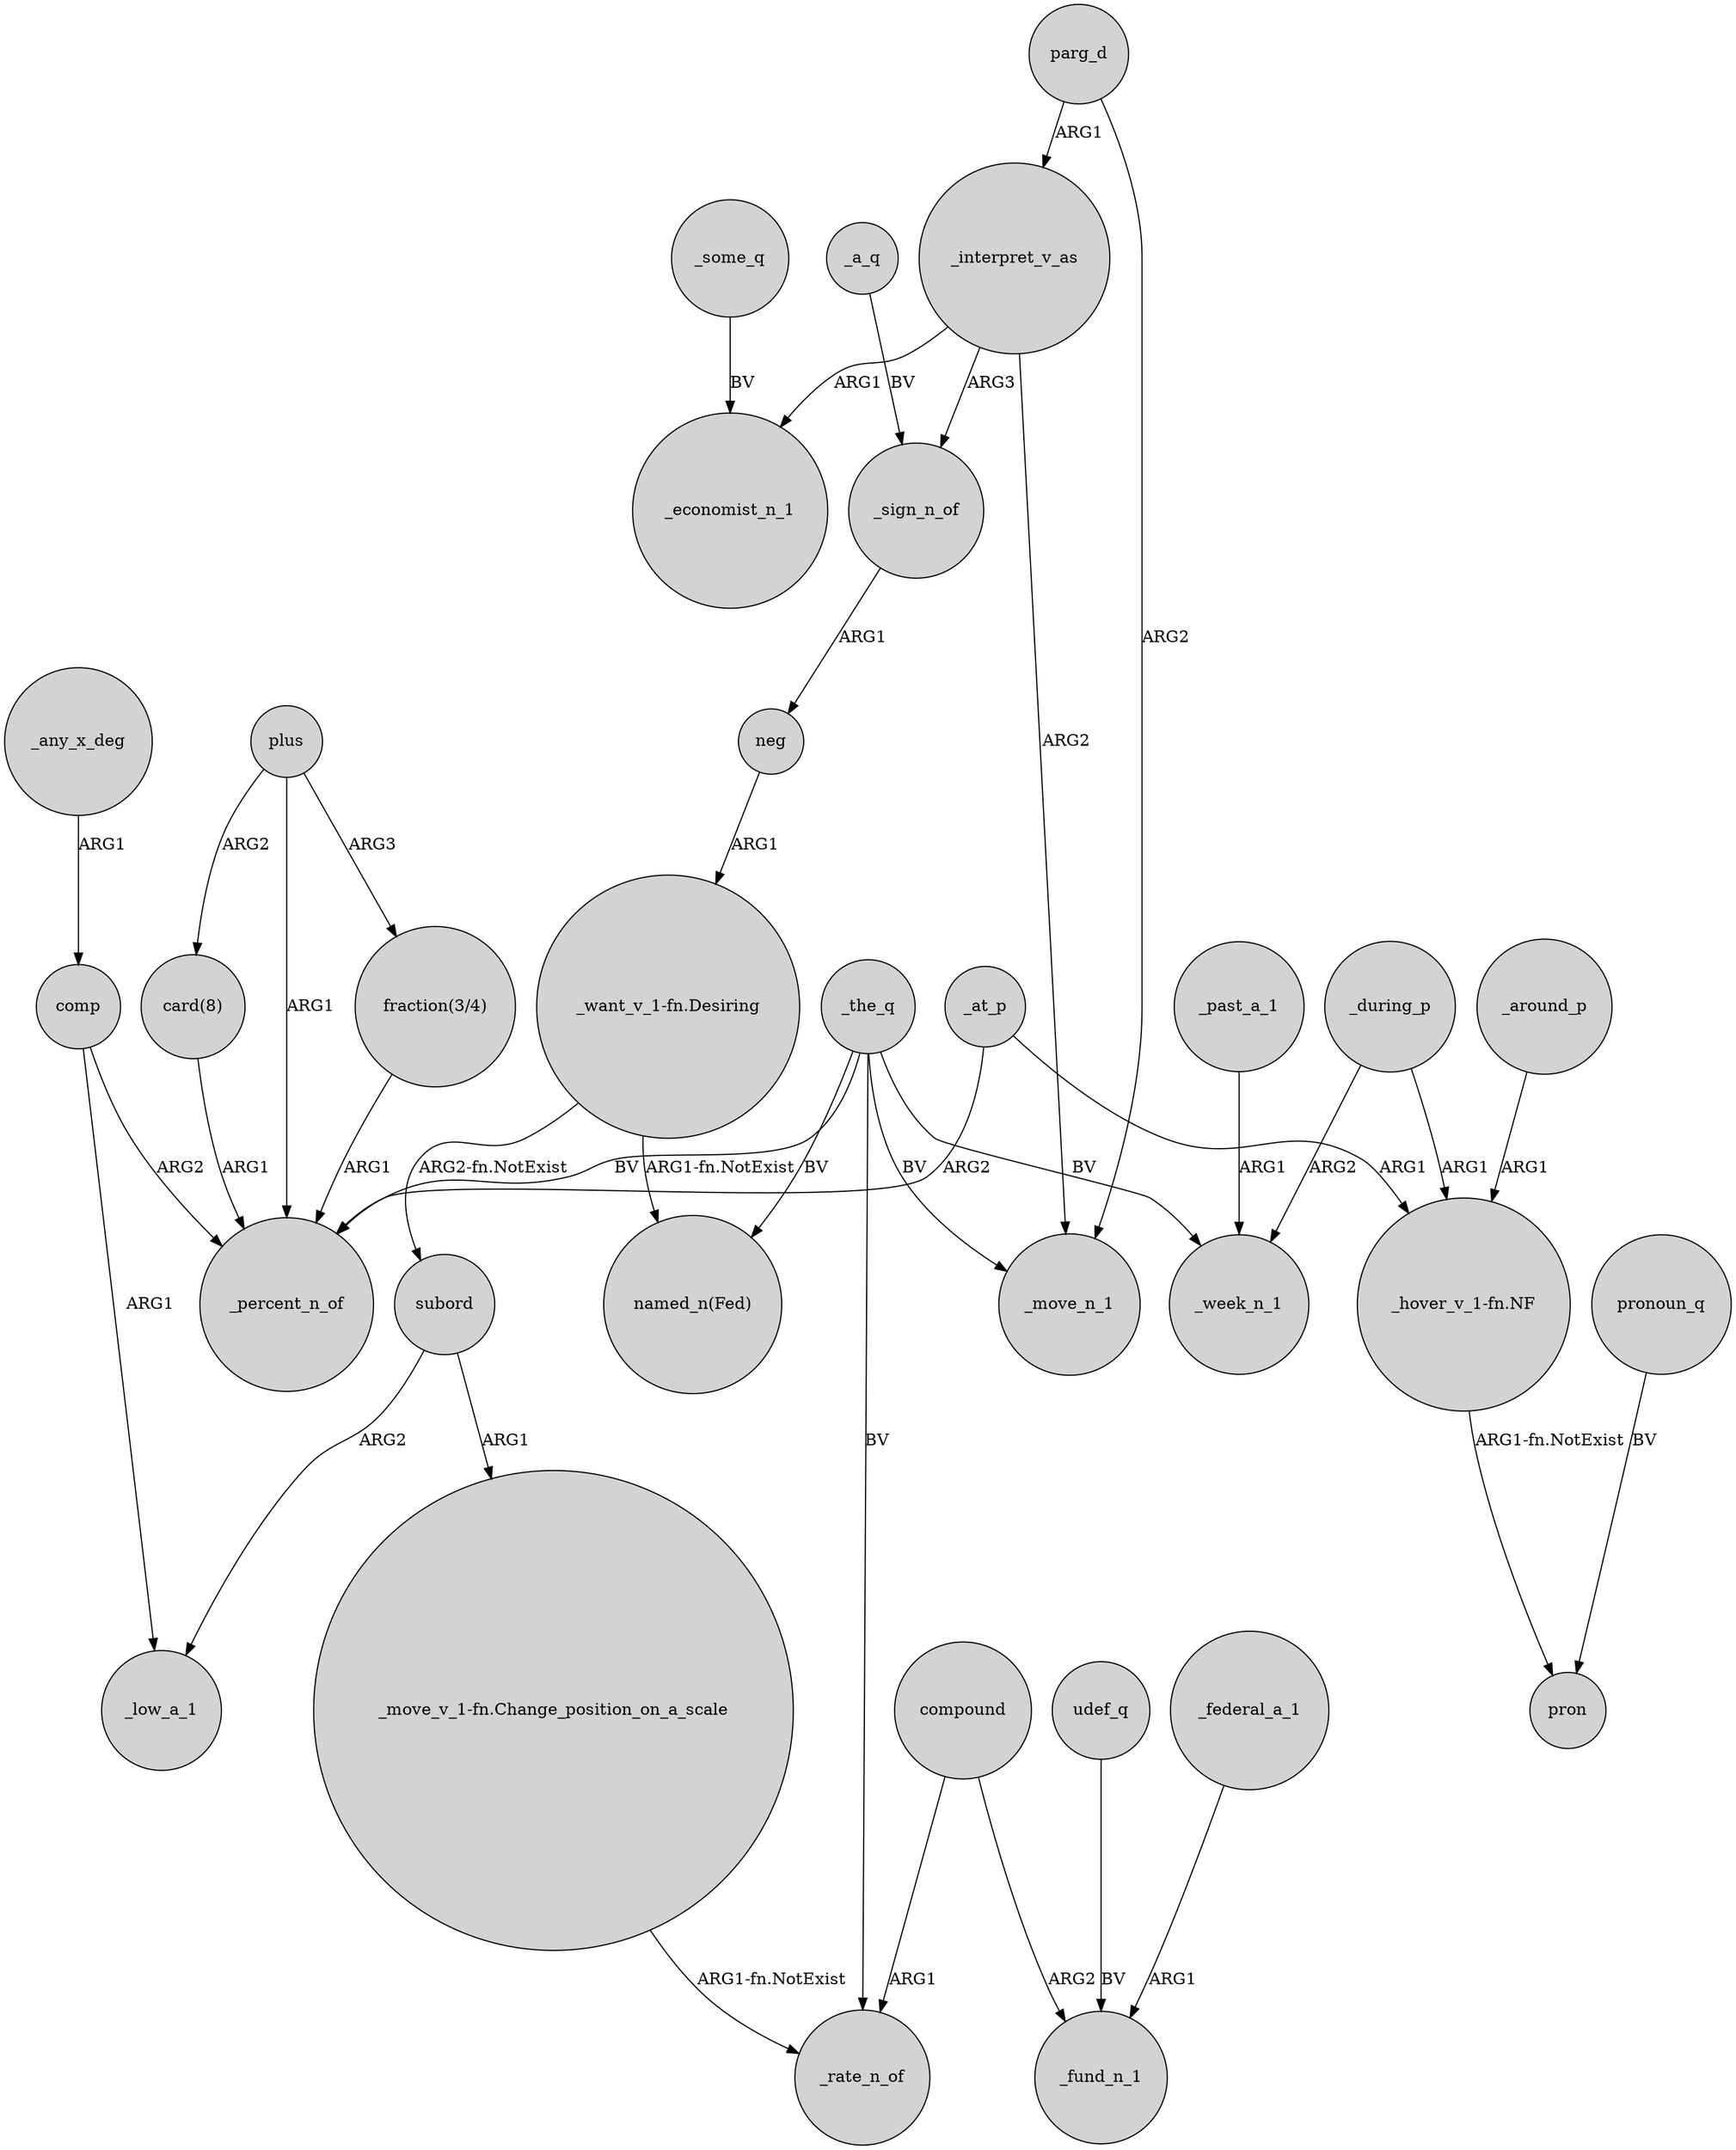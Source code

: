 digraph {
	node [shape=circle style=filled]
	plus -> "card(8)" [label=ARG2]
	_the_q -> "named_n(Fed)" [label=BV]
	"_move_v_1-fn.Change_position_on_a_scale" -> _rate_n_of [label="ARG1-fn.NotExist"]
	"_want_v_1-fn.Desiring" -> subord [label="ARG2-fn.NotExist"]
	_past_a_1 -> _week_n_1 [label=ARG1]
	_any_x_deg -> comp [label=ARG1]
	_some_q -> _economist_n_1 [label=BV]
	subord -> _low_a_1 [label=ARG2]
	comp -> _percent_n_of [label=ARG2]
	_a_q -> _sign_n_of [label=BV]
	compound -> _rate_n_of [label=ARG1]
	_at_p -> "_hover_v_1-fn.NF" [label=ARG1]
	plus -> _percent_n_of [label=ARG1]
	compound -> _fund_n_1 [label=ARG2]
	subord -> "_move_v_1-fn.Change_position_on_a_scale" [label=ARG1]
	_the_q -> _move_n_1 [label=BV]
	_around_p -> "_hover_v_1-fn.NF" [label=ARG1]
	_the_q -> _rate_n_of [label=BV]
	_the_q -> _percent_n_of [label=BV]
	pronoun_q -> pron [label=BV]
	parg_d -> _interpret_v_as [label=ARG1]
	_interpret_v_as -> _move_n_1 [label=ARG2]
	_the_q -> _week_n_1 [label=BV]
	"_want_v_1-fn.Desiring" -> "named_n(Fed)" [label="ARG1-fn.NotExist"]
	udef_q -> _fund_n_1 [label=BV]
	_interpret_v_as -> _sign_n_of [label=ARG3]
	_at_p -> _percent_n_of [label=ARG2]
	parg_d -> _move_n_1 [label=ARG2]
	_federal_a_1 -> _fund_n_1 [label=ARG1]
	_sign_n_of -> neg [label=ARG1]
	"card(8)" -> _percent_n_of [label=ARG1]
	"fraction(3/4)" -> _percent_n_of [label=ARG1]
	"_hover_v_1-fn.NF" -> pron [label="ARG1-fn.NotExist"]
	_during_p -> "_hover_v_1-fn.NF" [label=ARG1]
	neg -> "_want_v_1-fn.Desiring" [label=ARG1]
	_during_p -> _week_n_1 [label=ARG2]
	_interpret_v_as -> _economist_n_1 [label=ARG1]
	comp -> _low_a_1 [label=ARG1]
	plus -> "fraction(3/4)" [label=ARG3]
}
